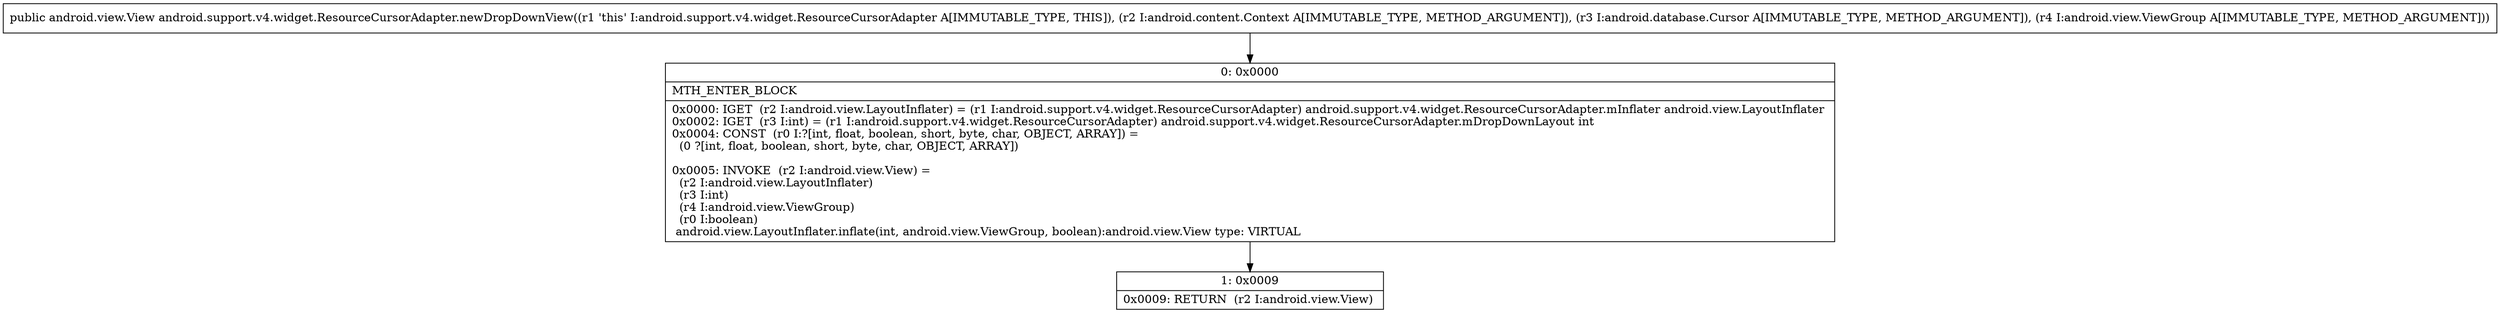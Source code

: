 digraph "CFG forandroid.support.v4.widget.ResourceCursorAdapter.newDropDownView(Landroid\/content\/Context;Landroid\/database\/Cursor;Landroid\/view\/ViewGroup;)Landroid\/view\/View;" {
Node_0 [shape=record,label="{0\:\ 0x0000|MTH_ENTER_BLOCK\l|0x0000: IGET  (r2 I:android.view.LayoutInflater) = (r1 I:android.support.v4.widget.ResourceCursorAdapter) android.support.v4.widget.ResourceCursorAdapter.mInflater android.view.LayoutInflater \l0x0002: IGET  (r3 I:int) = (r1 I:android.support.v4.widget.ResourceCursorAdapter) android.support.v4.widget.ResourceCursorAdapter.mDropDownLayout int \l0x0004: CONST  (r0 I:?[int, float, boolean, short, byte, char, OBJECT, ARRAY]) = \l  (0 ?[int, float, boolean, short, byte, char, OBJECT, ARRAY])\l \l0x0005: INVOKE  (r2 I:android.view.View) = \l  (r2 I:android.view.LayoutInflater)\l  (r3 I:int)\l  (r4 I:android.view.ViewGroup)\l  (r0 I:boolean)\l android.view.LayoutInflater.inflate(int, android.view.ViewGroup, boolean):android.view.View type: VIRTUAL \l}"];
Node_1 [shape=record,label="{1\:\ 0x0009|0x0009: RETURN  (r2 I:android.view.View) \l}"];
MethodNode[shape=record,label="{public android.view.View android.support.v4.widget.ResourceCursorAdapter.newDropDownView((r1 'this' I:android.support.v4.widget.ResourceCursorAdapter A[IMMUTABLE_TYPE, THIS]), (r2 I:android.content.Context A[IMMUTABLE_TYPE, METHOD_ARGUMENT]), (r3 I:android.database.Cursor A[IMMUTABLE_TYPE, METHOD_ARGUMENT]), (r4 I:android.view.ViewGroup A[IMMUTABLE_TYPE, METHOD_ARGUMENT])) }"];
MethodNode -> Node_0;
Node_0 -> Node_1;
}

